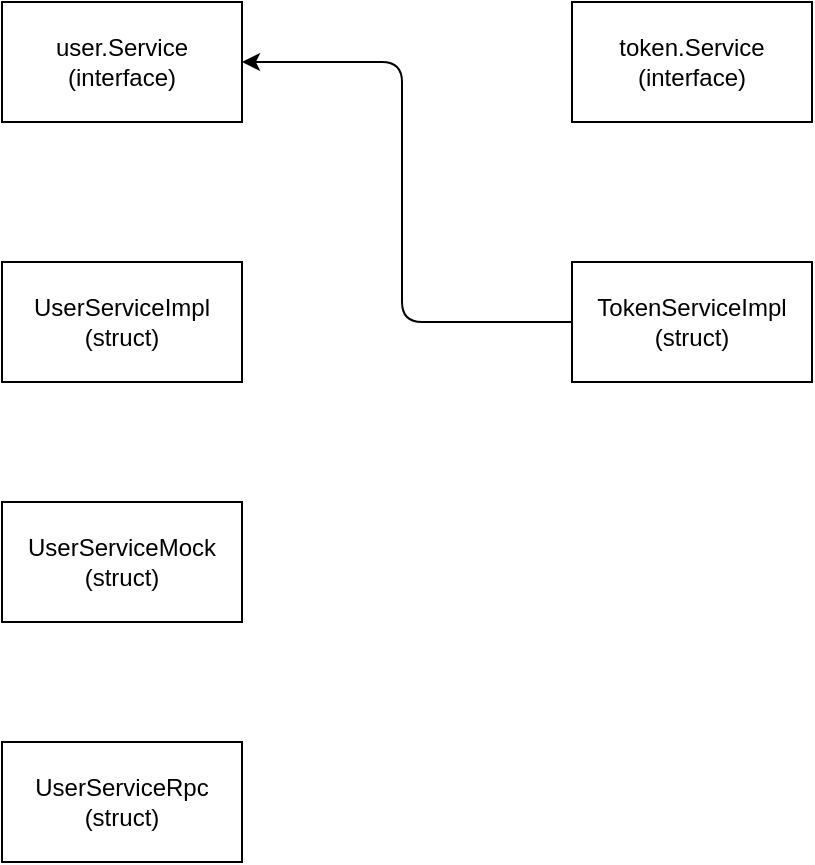 <mxfile>
    <diagram id="QTnWu7jIufpeKar78dvY" name="Page-1">
        <mxGraphModel dx="744" dy="571" grid="1" gridSize="10" guides="1" tooltips="1" connect="1" arrows="1" fold="1" page="1" pageScale="1" pageWidth="1169" pageHeight="827" math="0" shadow="0">
            <root>
                <mxCell id="0"/>
                <mxCell id="1" parent="0"/>
                <mxCell id="2" value="user.Service&lt;br&gt;(interface)" style="rounded=0;whiteSpace=wrap;html=1;" vertex="1" parent="1">
                    <mxGeometry x="180" y="100" width="120" height="60" as="geometry"/>
                </mxCell>
                <mxCell id="3" value="token.Service&lt;br&gt;(interface)" style="rounded=0;whiteSpace=wrap;html=1;" vertex="1" parent="1">
                    <mxGeometry x="465" y="100" width="120" height="60" as="geometry"/>
                </mxCell>
                <mxCell id="4" value="TokenServiceImpl&lt;br&gt;(struct)" style="rounded=0;whiteSpace=wrap;html=1;" vertex="1" parent="1">
                    <mxGeometry x="465" y="230" width="120" height="60" as="geometry"/>
                </mxCell>
                <mxCell id="5" value="UserServiceImpl&lt;br&gt;(struct)" style="rounded=0;whiteSpace=wrap;html=1;" vertex="1" parent="1">
                    <mxGeometry x="180" y="230" width="120" height="60" as="geometry"/>
                </mxCell>
                <mxCell id="6" value="UserServiceMock&lt;br&gt;(struct)" style="rounded=0;whiteSpace=wrap;html=1;" vertex="1" parent="1">
                    <mxGeometry x="180" y="350" width="120" height="60" as="geometry"/>
                </mxCell>
                <mxCell id="7" value="UserServiceRpc&lt;br&gt;(struct)" style="rounded=0;whiteSpace=wrap;html=1;" vertex="1" parent="1">
                    <mxGeometry x="180" y="470" width="120" height="60" as="geometry"/>
                </mxCell>
                <mxCell id="8" value="" style="endArrow=classic;html=1;exitX=0;exitY=0.5;exitDx=0;exitDy=0;entryX=1;entryY=0.5;entryDx=0;entryDy=0;" edge="1" parent="1" source="4" target="2">
                    <mxGeometry width="50" height="50" relative="1" as="geometry">
                        <mxPoint x="360" y="280" as="sourcePoint"/>
                        <mxPoint x="410" y="230" as="targetPoint"/>
                        <Array as="points">
                            <mxPoint x="380" y="260"/>
                            <mxPoint x="380" y="130"/>
                        </Array>
                    </mxGeometry>
                </mxCell>
            </root>
        </mxGraphModel>
    </diagram>
</mxfile>